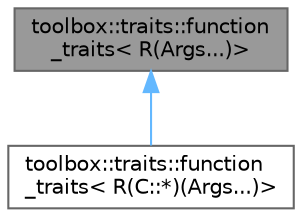 digraph "toolbox::traits::function_traits&lt; R(Args...)&gt;"
{
 // LATEX_PDF_SIZE
  bgcolor="transparent";
  edge [fontname=Helvetica,fontsize=10,labelfontname=Helvetica,labelfontsize=10];
  node [fontname=Helvetica,fontsize=10,shape=box,height=0.2,width=0.4];
  Node1 [id="Node000001",label="toolbox::traits::function\l_traits\< R(Args...)\>",height=0.2,width=0.4,color="gray40", fillcolor="grey60", style="filled", fontcolor="black",tooltip="普通函数的函数特征/Function traits for regular functions"];
  Node1 -> Node2 [id="edge1_Node000001_Node000002",dir="back",color="steelblue1",style="solid",tooltip=" "];
  Node2 [id="Node000002",label="toolbox::traits::function\l_traits\< R(C::*)(Args...)\>",height=0.2,width=0.4,color="gray40", fillcolor="white", style="filled",URL="$structtoolbox_1_1traits_1_1function__traits_3_01_r_07_c_1_1_5_08_07_args_8_8_8_08_4.html",tooltip="成员函数的函数特征/Function traits for member functions"];
}
